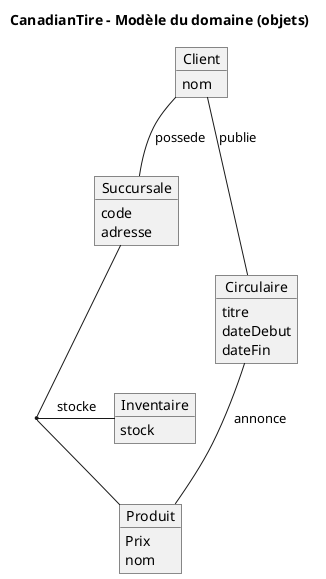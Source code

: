 @startuml CanadianTire
title CanadianTire – Modèle du domaine (objets)

object Client {
  nom 
}

object Succursale {
  code
  adresse
}

object Produit {
  Prix
  nom
}

object Inventaire {
  stock
}

object Circulaire {
  titre
  dateDebut
  dateFin
}

Client -- Succursale : possede
Client -- Circulaire : publie

(Succursale, Produit) -- Inventaire : stocke
Circulaire -- Produit : annonce

@enduml